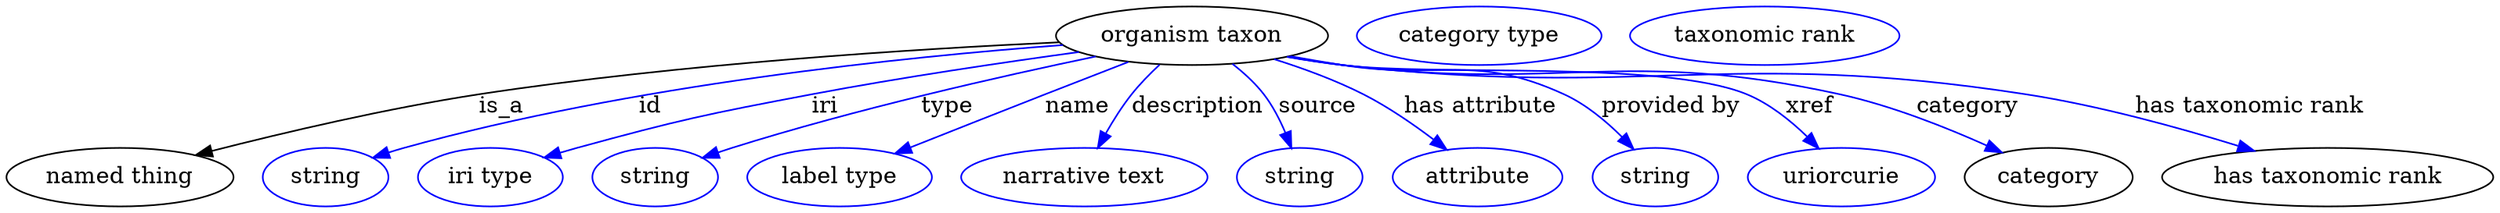 digraph {
	graph [bb="0,0,1521.9,123"];
	node [label="\N"];
	"organism taxon"	[height=0.5,
		label="organism taxon",
		pos="726.54,105",
		width=2.3109];
	"named thing"	[height=0.5,
		pos="69.544,18",
		width=1.9318];
	"organism taxon" -> "named thing"	[label=is_a,
		lp="303.54,61.5",
		pos="e,115.95,31.59 645.2,100.98 557.13,96.894 412.74,87.834 289.54,69 233.21,60.388 169.85,45.414 125.64,34.092"];
	id	[color=blue,
		height=0.5,
		label=string,
		pos="195.54,18",
		width=1.0652];
	"organism taxon" -> id	[color=blue,
		label=id,
		lp="394.54,61.5",
		pos="e,224.53,29.99 647.45,99.258 550.71,92.006 382.65,74.688 243.54,36 240.44,35.135 237.24,34.172 234.04,33.155",
		style=solid];
	iri	[color=blue,
		height=0.5,
		label="iri type",
		pos="296.54,18",
		width=1.2277];
	"organism taxon" -> iri	[color=blue,
		label=iri,
		lp="501.54,61.5",
		pos="e,329.84,29.93 657.23,95.025 610.77,88.657 548.3,79.413 493.54,69 429.47,56.813 413.48,53.14 350.54,36 346.97,35.026 343.27,33.97 \
339.57,32.877",
		style=solid];
	type	[color=blue,
		height=0.5,
		label=string,
		pos="397.54,18",
		width=1.0652];
	"organism taxon" -> type	[color=blue,
		label=type,
		lp="576.54,61.5",
		pos="e,426.5,29.898 667.57,92.26 610.06,80.233 520.43,59.941 444.54,36 441.79,35.131 438.96,34.201 436.11,33.24",
		style=solid];
	name	[color=blue,
		height=0.5,
		label="label type",
		pos="510.54,18",
		width=1.5707];
	"organism taxon" -> name	[color=blue,
		label=name,
		lp="656.54,61.5",
		pos="e,544.48,32.539 687.54,88.898 671.7,82.75 653.24,75.559 636.54,69 608.99,58.174 578.09,45.914 553.78,36.244",
		style=solid];
	description	[color=blue,
		height=0.5,
		label="narrative text",
		pos="660.54,18",
		width=2.0943];
	"organism taxon" -> description	[color=blue,
		label=description,
		lp="730.04,61.5",
		pos="e,668.82,35.979 706.66,87.166 700.79,81.694 694.59,75.379 689.54,69 683.73,61.647 678.29,53.001 673.74,44.985",
		style=solid];
	source	[color=blue,
		height=0.5,
		label=string,
		pos="792.54,18",
		width=1.0652];
	"organism taxon" -> source	[color=blue,
		label=source,
		lp="803.54,61.5",
		pos="e,787.44,35.85 751.29,87.713 758.15,82.349 765.18,75.958 770.54,69 775.98,61.951 780.38,53.351 783.79,45.285",
		style=solid];
	"has attribute"	[color=blue,
		height=0.5,
		label=attribute,
		pos="900.54,18",
		width=1.4443];
	"organism taxon" -> "has attribute"	[color=blue,
		label="has attribute",
		lp="903.54,61.5",
		pos="e,881.94,34.899 776.95,90.628 794.69,85.039 814.45,77.778 831.54,69 846.41,61.368 861.58,50.738 873.91,41.242",
		style=solid];
	"provided by"	[color=blue,
		height=0.5,
		label=string,
		pos="1008.5,18",
		width=1.0652];
	"organism taxon" -> "provided by"	[color=blue,
		label="provided by",
		lp="1019,61.5",
		pos="e,995.72,35.325 786.84,92.402 797.39,90.503 808.28,88.627 818.54,87 878.76,77.457 899.36,94.93 954.54,69 967.5,62.912 979.46,52.575 \
988.81,42.874",
		style=solid];
	xref	[color=blue,
		height=0.5,
		label=uriorcurie,
		pos="1122.5,18",
		width=1.5887];
	"organism taxon" -> xref	[color=blue,
		label=xref,
		lp="1103,61.5",
		pos="e,1109,35.621 785.29,92.151 796.3,90.211 807.75,88.386 818.54,87 873.13,79.989 1014.8,90.249 1065.5,69 1079.3,63.249 1092,52.813 \
1101.9,42.957",
		style=solid];
	category	[height=0.5,
		pos="1249.5,18",
		width=1.4263];
	"organism taxon" -> category	[color=blue,
		label=category,
		lp="1200,61.5",
		pos="e,1220.9,33.205 784.78,92.119 795.95,90.158 807.58,88.334 818.54,87 952.46,70.713 989.77,97.896 1121.5,69 1153,62.112 1186.8,48.618 \
1211.8,37.382",
		style=solid];
	"has taxonomic rank"	[height=0.5,
		pos="1420.5,18",
		width=2.8164];
	"organism taxon" -> "has taxonomic rank"	[color=blue,
		label="has taxonomic rank",
		lp="1372.5,61.5",
		pos="e,1375.5,34.167 784.76,91.975 795.93,90.028 807.57,88.245 818.54,87 1002.9,66.095 1052.2,97.373 1235.5,69 1280,62.116 1329.2,48.545 \
1365.6,37.277",
		style=solid];
	"named thing_category"	[color=blue,
		height=0.5,
		label="category type",
		pos="902.54,105",
		width=2.0762];
	"organism taxon_has taxonomic rank"	[color=blue,
		height=0.5,
		label="taxonomic rank",
		pos="1077.5,105",
		width=2.2929];
}
